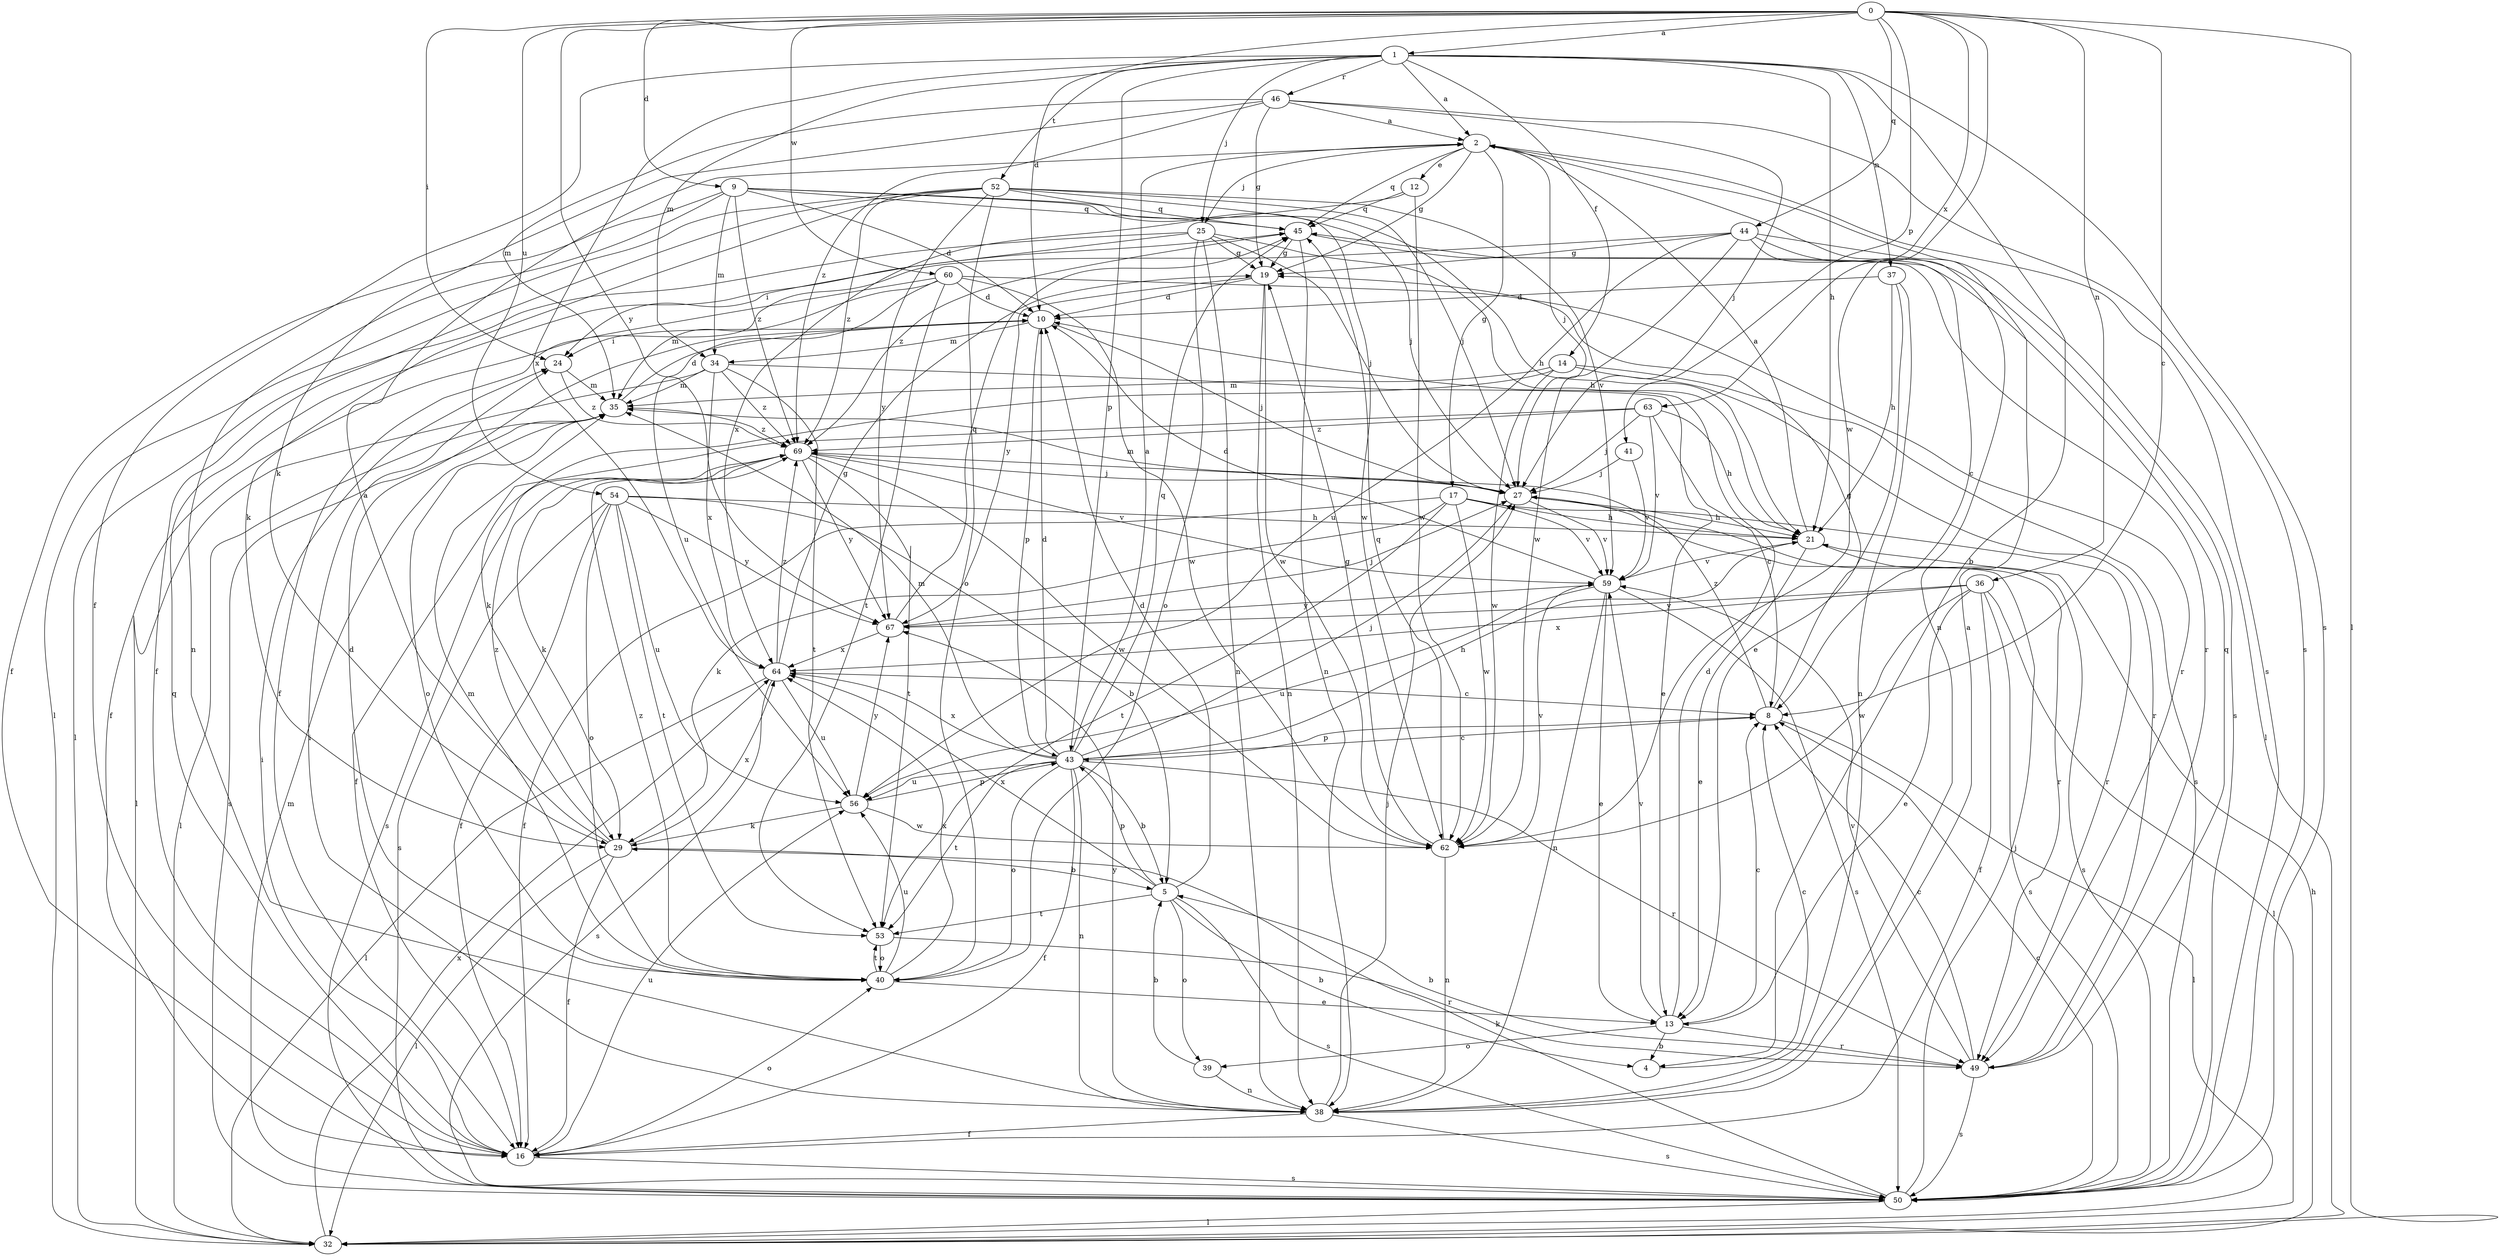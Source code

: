 strict digraph  {
0;
1;
2;
4;
5;
8;
9;
10;
12;
13;
14;
16;
17;
19;
21;
24;
25;
27;
29;
32;
34;
35;
36;
37;
38;
39;
40;
41;
43;
44;
45;
46;
49;
50;
52;
53;
54;
56;
59;
60;
62;
63;
64;
67;
69;
0 -> 1  [label=a];
0 -> 8  [label=c];
0 -> 9  [label=d];
0 -> 10  [label=d];
0 -> 24  [label=i];
0 -> 32  [label=l];
0 -> 36  [label=n];
0 -> 41  [label=p];
0 -> 44  [label=q];
0 -> 54  [label=u];
0 -> 60  [label=w];
0 -> 62  [label=w];
0 -> 63  [label=x];
0 -> 67  [label=y];
1 -> 2  [label=a];
1 -> 4  [label=b];
1 -> 14  [label=f];
1 -> 16  [label=f];
1 -> 21  [label=h];
1 -> 25  [label=j];
1 -> 34  [label=m];
1 -> 37  [label=n];
1 -> 43  [label=p];
1 -> 46  [label=r];
1 -> 50  [label=s];
1 -> 52  [label=t];
1 -> 64  [label=x];
2 -> 12  [label=e];
2 -> 17  [label=g];
2 -> 19  [label=g];
2 -> 25  [label=j];
2 -> 27  [label=j];
2 -> 38  [label=n];
2 -> 45  [label=q];
2 -> 50  [label=s];
4 -> 8  [label=c];
5 -> 4  [label=b];
5 -> 10  [label=d];
5 -> 39  [label=o];
5 -> 43  [label=p];
5 -> 50  [label=s];
5 -> 53  [label=t];
5 -> 64  [label=x];
8 -> 19  [label=g];
8 -> 32  [label=l];
8 -> 43  [label=p];
8 -> 69  [label=z];
9 -> 10  [label=d];
9 -> 16  [label=f];
9 -> 21  [label=h];
9 -> 27  [label=j];
9 -> 34  [label=m];
9 -> 38  [label=n];
9 -> 45  [label=q];
9 -> 69  [label=z];
10 -> 24  [label=i];
10 -> 27  [label=j];
10 -> 34  [label=m];
10 -> 43  [label=p];
12 -> 45  [label=q];
12 -> 62  [label=w];
12 -> 64  [label=x];
13 -> 4  [label=b];
13 -> 8  [label=c];
13 -> 10  [label=d];
13 -> 39  [label=o];
13 -> 49  [label=r];
13 -> 59  [label=v];
14 -> 29  [label=k];
14 -> 35  [label=m];
14 -> 49  [label=r];
14 -> 50  [label=s];
14 -> 62  [label=w];
16 -> 24  [label=i];
16 -> 40  [label=o];
16 -> 45  [label=q];
16 -> 50  [label=s];
16 -> 56  [label=u];
17 -> 16  [label=f];
17 -> 21  [label=h];
17 -> 29  [label=k];
17 -> 49  [label=r];
17 -> 53  [label=t];
17 -> 59  [label=v];
17 -> 62  [label=w];
19 -> 10  [label=d];
19 -> 38  [label=n];
19 -> 62  [label=w];
19 -> 67  [label=y];
21 -> 2  [label=a];
21 -> 13  [label=e];
21 -> 50  [label=s];
21 -> 59  [label=v];
24 -> 35  [label=m];
24 -> 69  [label=z];
25 -> 19  [label=g];
25 -> 21  [label=h];
25 -> 24  [label=i];
25 -> 27  [label=j];
25 -> 32  [label=l];
25 -> 38  [label=n];
25 -> 40  [label=o];
27 -> 21  [label=h];
27 -> 35  [label=m];
27 -> 49  [label=r];
27 -> 59  [label=v];
29 -> 2  [label=a];
29 -> 5  [label=b];
29 -> 16  [label=f];
29 -> 32  [label=l];
29 -> 64  [label=x];
29 -> 69  [label=z];
32 -> 21  [label=h];
32 -> 64  [label=x];
34 -> 13  [label=e];
34 -> 32  [label=l];
34 -> 35  [label=m];
34 -> 53  [label=t];
34 -> 64  [label=x];
34 -> 69  [label=z];
35 -> 10  [label=d];
35 -> 32  [label=l];
35 -> 40  [label=o];
35 -> 50  [label=s];
35 -> 69  [label=z];
36 -> 13  [label=e];
36 -> 16  [label=f];
36 -> 32  [label=l];
36 -> 50  [label=s];
36 -> 62  [label=w];
36 -> 64  [label=x];
36 -> 67  [label=y];
37 -> 10  [label=d];
37 -> 13  [label=e];
37 -> 21  [label=h];
37 -> 38  [label=n];
38 -> 2  [label=a];
38 -> 16  [label=f];
38 -> 24  [label=i];
38 -> 27  [label=j];
38 -> 50  [label=s];
38 -> 67  [label=y];
39 -> 5  [label=b];
39 -> 38  [label=n];
40 -> 10  [label=d];
40 -> 13  [label=e];
40 -> 35  [label=m];
40 -> 53  [label=t];
40 -> 56  [label=u];
40 -> 64  [label=x];
40 -> 69  [label=z];
41 -> 27  [label=j];
41 -> 59  [label=v];
43 -> 2  [label=a];
43 -> 5  [label=b];
43 -> 8  [label=c];
43 -> 10  [label=d];
43 -> 16  [label=f];
43 -> 21  [label=h];
43 -> 27  [label=j];
43 -> 35  [label=m];
43 -> 38  [label=n];
43 -> 40  [label=o];
43 -> 45  [label=q];
43 -> 49  [label=r];
43 -> 53  [label=t];
43 -> 56  [label=u];
43 -> 64  [label=x];
44 -> 8  [label=c];
44 -> 16  [label=f];
44 -> 19  [label=g];
44 -> 32  [label=l];
44 -> 50  [label=s];
44 -> 56  [label=u];
44 -> 62  [label=w];
45 -> 19  [label=g];
45 -> 38  [label=n];
45 -> 49  [label=r];
45 -> 69  [label=z];
46 -> 2  [label=a];
46 -> 19  [label=g];
46 -> 27  [label=j];
46 -> 29  [label=k];
46 -> 35  [label=m];
46 -> 50  [label=s];
46 -> 69  [label=z];
49 -> 5  [label=b];
49 -> 8  [label=c];
49 -> 45  [label=q];
49 -> 50  [label=s];
49 -> 59  [label=v];
50 -> 8  [label=c];
50 -> 27  [label=j];
50 -> 29  [label=k];
50 -> 32  [label=l];
50 -> 35  [label=m];
52 -> 16  [label=f];
52 -> 27  [label=j];
52 -> 29  [label=k];
52 -> 32  [label=l];
52 -> 40  [label=o];
52 -> 45  [label=q];
52 -> 59  [label=v];
52 -> 62  [label=w];
52 -> 67  [label=y];
52 -> 69  [label=z];
53 -> 40  [label=o];
53 -> 49  [label=r];
54 -> 5  [label=b];
54 -> 16  [label=f];
54 -> 21  [label=h];
54 -> 40  [label=o];
54 -> 50  [label=s];
54 -> 53  [label=t];
54 -> 56  [label=u];
54 -> 67  [label=y];
56 -> 29  [label=k];
56 -> 43  [label=p];
56 -> 62  [label=w];
56 -> 67  [label=y];
59 -> 10  [label=d];
59 -> 13  [label=e];
59 -> 38  [label=n];
59 -> 50  [label=s];
59 -> 56  [label=u];
59 -> 67  [label=y];
60 -> 10  [label=d];
60 -> 16  [label=f];
60 -> 35  [label=m];
60 -> 49  [label=r];
60 -> 53  [label=t];
60 -> 56  [label=u];
60 -> 62  [label=w];
62 -> 19  [label=g];
62 -> 38  [label=n];
62 -> 45  [label=q];
62 -> 59  [label=v];
63 -> 8  [label=c];
63 -> 16  [label=f];
63 -> 21  [label=h];
63 -> 27  [label=j];
63 -> 59  [label=v];
63 -> 69  [label=z];
64 -> 8  [label=c];
64 -> 19  [label=g];
64 -> 32  [label=l];
64 -> 50  [label=s];
64 -> 56  [label=u];
64 -> 69  [label=z];
67 -> 27  [label=j];
67 -> 45  [label=q];
67 -> 64  [label=x];
69 -> 27  [label=j];
69 -> 29  [label=k];
69 -> 50  [label=s];
69 -> 53  [label=t];
69 -> 59  [label=v];
69 -> 62  [label=w];
69 -> 67  [label=y];
}
